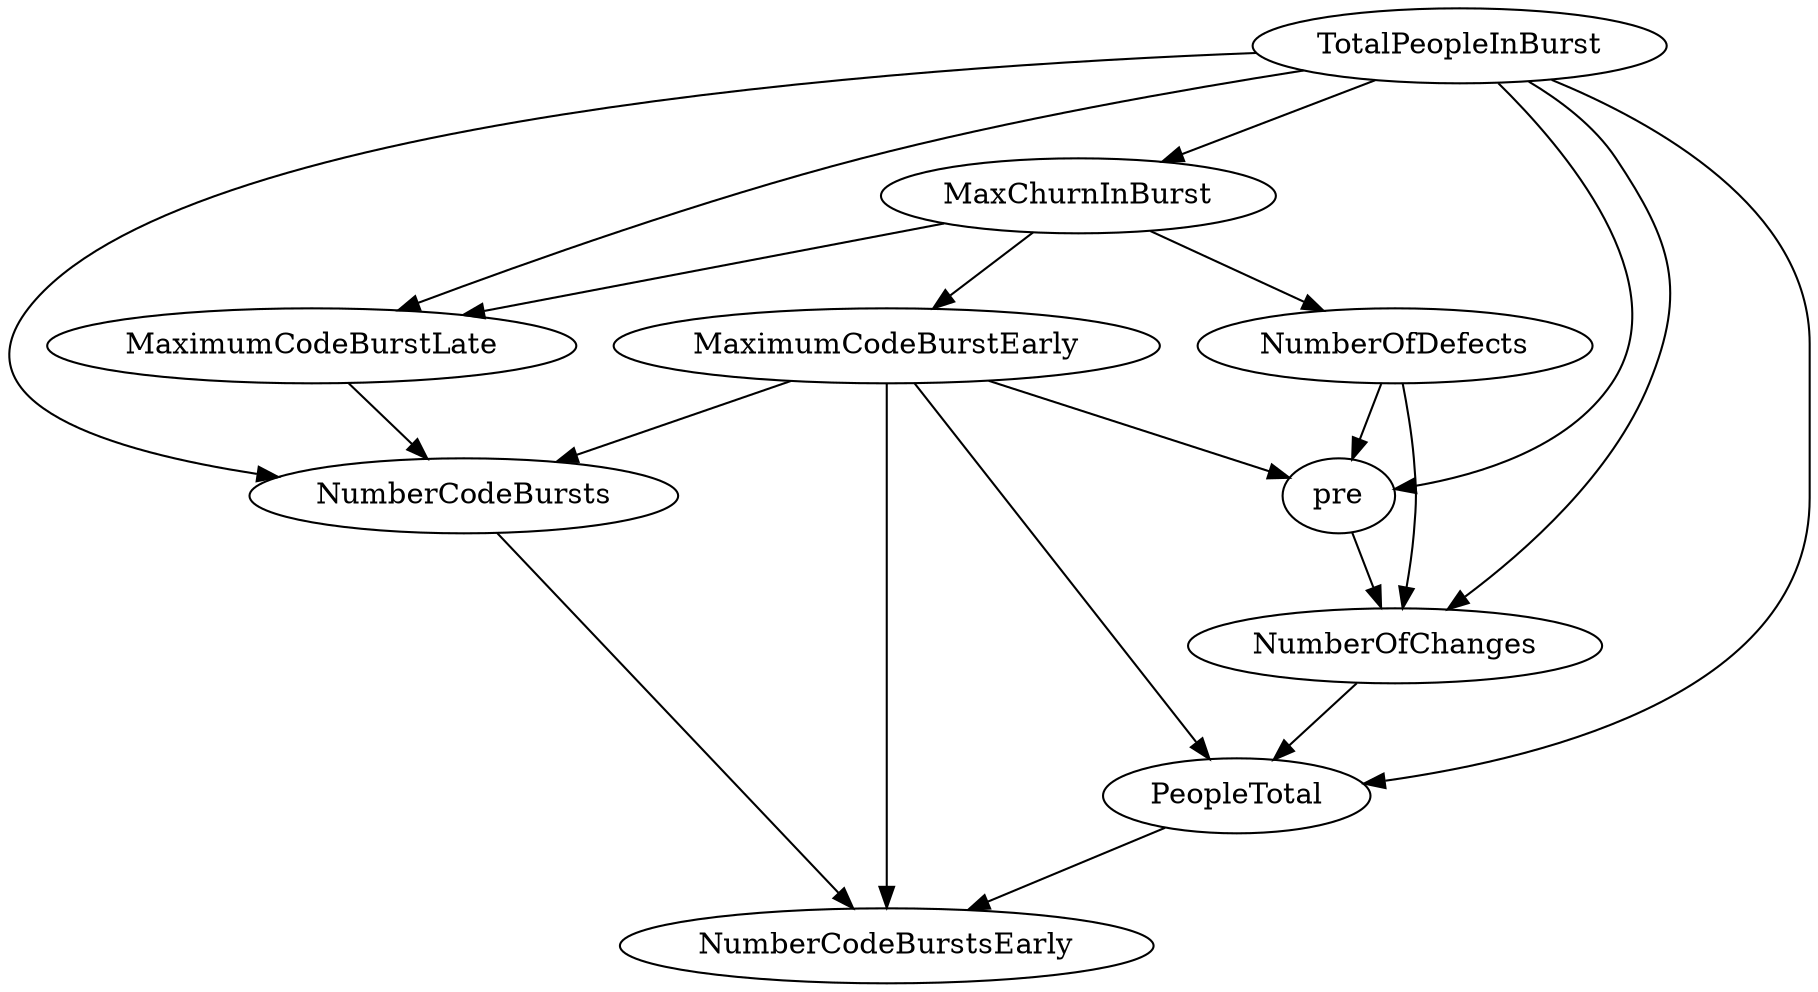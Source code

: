 digraph {
   NumberCodeBursts;
   NumberOfDefects;
   NumberOfChanges;
   MaximumCodeBurstEarly;
   TotalPeopleInBurst;
   NumberCodeBurstsEarly;
   MaxChurnInBurst;
   pre;
   MaximumCodeBurstLate;
   PeopleTotal;
   NumberCodeBursts -> NumberCodeBurstsEarly;
   NumberOfDefects -> NumberOfChanges;
   NumberOfDefects -> pre;
   NumberOfChanges -> PeopleTotal;
   MaximumCodeBurstEarly -> NumberCodeBursts;
   MaximumCodeBurstEarly -> NumberCodeBurstsEarly;
   MaximumCodeBurstEarly -> pre;
   MaximumCodeBurstEarly -> PeopleTotal;
   TotalPeopleInBurst -> NumberCodeBursts;
   TotalPeopleInBurst -> NumberOfChanges;
   TotalPeopleInBurst -> MaxChurnInBurst;
   TotalPeopleInBurst -> pre;
   TotalPeopleInBurst -> MaximumCodeBurstLate;
   TotalPeopleInBurst -> PeopleTotal;
   MaxChurnInBurst -> NumberOfDefects;
   MaxChurnInBurst -> MaximumCodeBurstEarly;
   MaxChurnInBurst -> MaximumCodeBurstLate;
   pre -> NumberOfChanges;
   MaximumCodeBurstLate -> NumberCodeBursts;
   PeopleTotal -> NumberCodeBurstsEarly;
}
